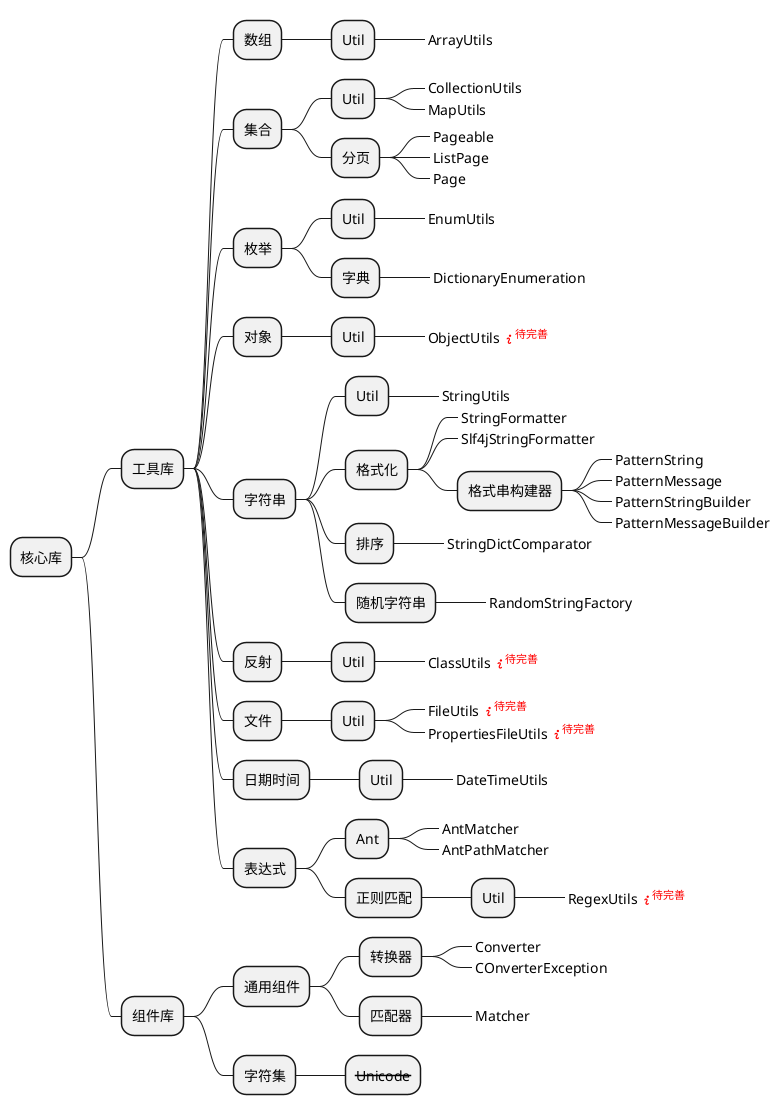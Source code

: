 @startmindmap
* 核心库
** 工具库

*** 数组
**** Util
*****_ ArrayUtils

*** 集合
**** Util
*****_ CollectionUtils
*****_ MapUtils
**** 分页
*****_ Pageable
*****_ ListPage
*****_ Page

*** 枚举
**** Util
*****_ EnumUtils
**** 字典
*****_ DictionaryEnumeration

*** 对象
**** Util
*****_ ObjectUtils <font color=red><&info><sup>待完善</sup></font>

*** 字符串
**** Util
*****_ StringUtils
**** 格式化
*****_ StringFormatter
*****_ Slf4jStringFormatter
***** 格式串构建器
******_ PatternString
******_ PatternMessage
******_ PatternStringBuilder
******_ PatternMessageBuilder
**** 排序
*****_ StringDictComparator
**** 随机字符串
*****_ RandomStringFactory

*** 反射
**** Util
*****_ ClassUtils <font color=red><&info><sup>待完善</sup></font>

*** 文件
**** Util
*****_ FileUtils <font color=red><&info><sup>待完善</sup></font>
*****_ PropertiesFileUtils <font color=red><&info><sup>待完善</sup></font>


*** 日期时间
**** Util
*****_ DateTimeUtils

*** 表达式
**** Ant
*****_ AntMatcher
*****_ AntPathMatcher
**** 正则匹配
***** Util
******_ RegexUtils <font color=red><&info><sup>待完善</sup></font>

** 组件库
*** 通用组件
**** 转换器
*****_ Converter
*****_ COnverterException

**** 匹配器
*****_ Matcher

*** 字符集
**** <del>Unicode</del>

@endmindmap